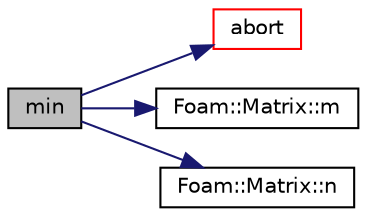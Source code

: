 digraph "min"
{
  bgcolor="transparent";
  edge [fontname="Helvetica",fontsize="10",labelfontname="Helvetica",labelfontsize="10"];
  node [fontname="Helvetica",fontsize="10",shape=record];
  rankdir="LR";
  Node1 [label="min",height=0.2,width=0.4,color="black", fillcolor="grey75", style="filled", fontcolor="black"];
  Node1 -> Node2 [color="midnightblue",fontsize="10",style="solid",fontname="Helvetica"];
  Node2 [label="abort",height=0.2,width=0.4,color="red",URL="$a10675.html#a447107a607d03e417307c203fa5fb44b"];
  Node1 -> Node3 [color="midnightblue",fontsize="10",style="solid",fontname="Helvetica"];
  Node3 [label="Foam::Matrix::m",height=0.2,width=0.4,color="black",URL="$a01428.html#a28db6159f26f200807be19ad57dd0340",tooltip="Return the number of columns. "];
  Node1 -> Node4 [color="midnightblue",fontsize="10",style="solid",fontname="Helvetica"];
  Node4 [label="Foam::Matrix::n",height=0.2,width=0.4,color="black",URL="$a01428.html#abd0c5ee479abe99a5698e779793f412d",tooltip="Return the number of rows. "];
}
